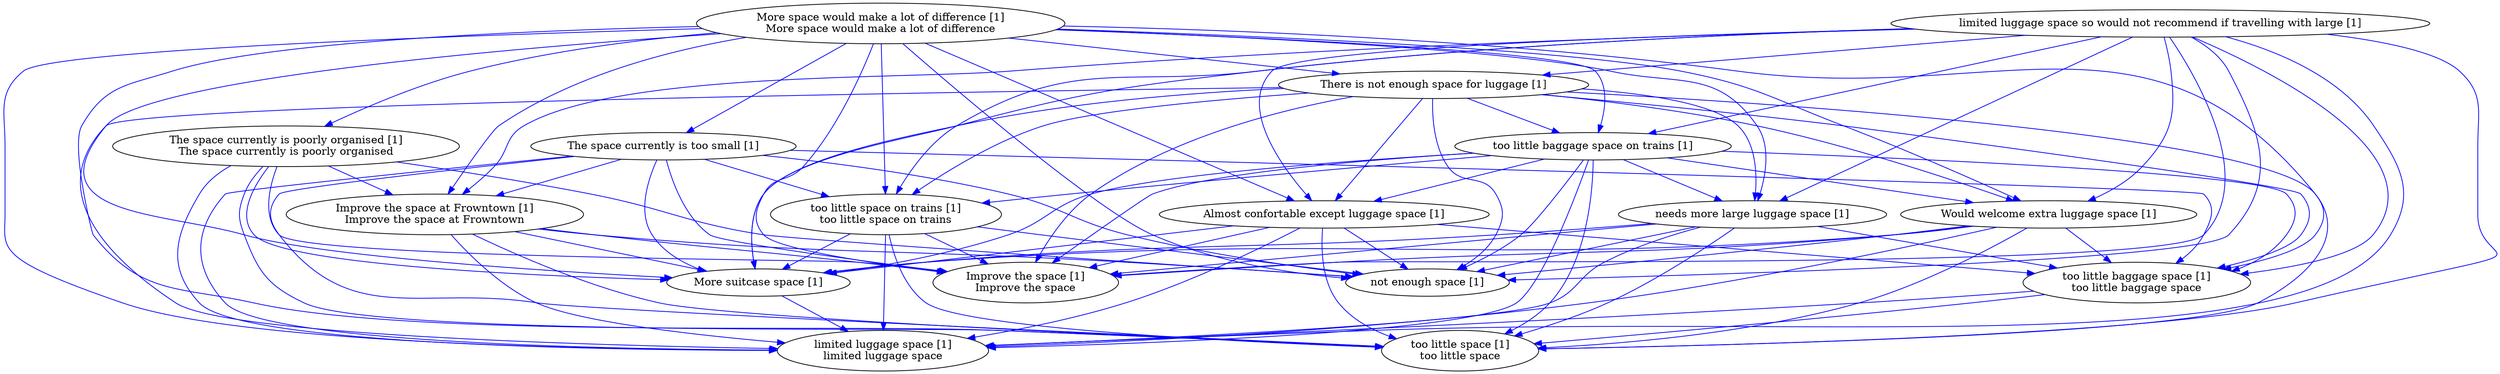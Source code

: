 digraph collapsedGraph {
"Almost confortable except luggage space [1]""Improve the space at Frowntown [1]\nImprove the space at Frowntown""Improve the space [1]\nImprove the space""More space would make a lot of difference [1]\nMore space would make a lot of difference""More suitcase space [1]""The space currently is poorly organised [1]\nThe space currently is poorly organised""The space currently is too small [1]""There is not enough space for luggage [1]""Would welcome extra luggage space [1]""limited luggage space so would not recommend if travelling with large [1]""limited luggage space [1]\nlimited luggage space""needs more large luggage space [1]""not enough space [1]""too little baggage space on trains [1]""too little baggage space [1]\ntoo little baggage space""too little space [1]\ntoo little space""too little space on trains [1]\ntoo little space on trains""Improve the space at Frowntown [1]\nImprove the space at Frowntown" -> "Improve the space [1]\nImprove the space" [color=blue]
"Almost confortable except luggage space [1]" -> "Improve the space [1]\nImprove the space" [color=blue]
"More space would make a lot of difference [1]\nMore space would make a lot of difference" -> "Improve the space [1]\nImprove the space" [color=blue]
"Almost confortable except luggage space [1]" -> "More suitcase space [1]" [color=blue]
"Improve the space at Frowntown [1]\nImprove the space at Frowntown" -> "More suitcase space [1]" [color=blue]
"More space would make a lot of difference [1]\nMore space would make a lot of difference" -> "More suitcase space [1]" [color=blue]
"More space would make a lot of difference [1]\nMore space would make a lot of difference" -> "The space currently is poorly organised [1]\nThe space currently is poorly organised" [color=blue]
"The space currently is poorly organised [1]\nThe space currently is poorly organised" -> "Improve the space at Frowntown [1]\nImprove the space at Frowntown" [color=blue]
"The space currently is poorly organised [1]\nThe space currently is poorly organised" -> "Improve the space [1]\nImprove the space" [color=blue]
"The space currently is poorly organised [1]\nThe space currently is poorly organised" -> "More suitcase space [1]" [color=blue]
"More space would make a lot of difference [1]\nMore space would make a lot of difference" -> "The space currently is too small [1]" [color=blue]
"The space currently is too small [1]" -> "Improve the space at Frowntown [1]\nImprove the space at Frowntown" [color=blue]
"The space currently is too small [1]" -> "Improve the space [1]\nImprove the space" [color=blue]
"The space currently is too small [1]" -> "More suitcase space [1]" [color=blue]
"More space would make a lot of difference [1]\nMore space would make a lot of difference" -> "There is not enough space for luggage [1]" [color=blue]
"There is not enough space for luggage [1]" -> "Improve the space [1]\nImprove the space" [color=blue]
"There is not enough space for luggage [1]" -> "More suitcase space [1]" [color=blue]
"Would welcome extra luggage space [1]" -> "Improve the space [1]\nImprove the space" [color=blue]
"Would welcome extra luggage space [1]" -> "More suitcase space [1]" [color=blue]
"limited luggage space so would not recommend if travelling with large [1]" -> "limited luggage space [1]\nlimited luggage space" [color=blue]
"Almost confortable except luggage space [1]" -> "limited luggage space [1]\nlimited luggage space" [color=blue]
"Improve the space at Frowntown [1]\nImprove the space at Frowntown" -> "limited luggage space [1]\nlimited luggage space" [color=blue]
"More space would make a lot of difference [1]\nMore space would make a lot of difference" -> "limited luggage space [1]\nlimited luggage space" [color=blue]
"More suitcase space [1]" -> "limited luggage space [1]\nlimited luggage space" [color=blue]
"The space currently is poorly organised [1]\nThe space currently is poorly organised" -> "limited luggage space [1]\nlimited luggage space" [color=blue]
"The space currently is too small [1]" -> "limited luggage space [1]\nlimited luggage space" [color=blue]
"There is not enough space for luggage [1]" -> "limited luggage space [1]\nlimited luggage space" [color=blue]
"Would welcome extra luggage space [1]" -> "limited luggage space [1]\nlimited luggage space" [color=blue]
"limited luggage space so would not recommend if travelling with large [1]" -> "Almost confortable except luggage space [1]" [color=blue]
"limited luggage space so would not recommend if travelling with large [1]" -> "Improve the space at Frowntown [1]\nImprove the space at Frowntown" [color=blue]
"limited luggage space so would not recommend if travelling with large [1]" -> "Improve the space [1]\nImprove the space" [color=blue]
"limited luggage space so would not recommend if travelling with large [1]" -> "More suitcase space [1]" [color=blue]
"limited luggage space so would not recommend if travelling with large [1]" -> "There is not enough space for luggage [1]" [color=blue]
"limited luggage space so would not recommend if travelling with large [1]" -> "Would welcome extra luggage space [1]" [color=blue]
"More space would make a lot of difference [1]\nMore space would make a lot of difference" -> "needs more large luggage space [1]" [color=blue]
"limited luggage space so would not recommend if travelling with large [1]" -> "needs more large luggage space [1]" [color=blue]
"needs more large luggage space [1]" -> "Improve the space [1]\nImprove the space" [color=blue]
"needs more large luggage space [1]" -> "More suitcase space [1]" [color=blue]
"needs more large luggage space [1]" -> "limited luggage space [1]\nlimited luggage space" [color=blue]
"Almost confortable except luggage space [1]" -> "not enough space [1]" [color=blue]
"Improve the space at Frowntown [1]\nImprove the space at Frowntown" -> "not enough space [1]" [color=blue]
"More space would make a lot of difference [1]\nMore space would make a lot of difference" -> "not enough space [1]" [color=blue]
"The space currently is poorly organised [1]\nThe space currently is poorly organised" -> "not enough space [1]" [color=blue]
"The space currently is too small [1]" -> "not enough space [1]" [color=blue]
"There is not enough space for luggage [1]" -> "not enough space [1]" [color=blue]
"Would welcome extra luggage space [1]" -> "not enough space [1]" [color=blue]
"limited luggage space so would not recommend if travelling with large [1]" -> "not enough space [1]" [color=blue]
"needs more large luggage space [1]" -> "not enough space [1]" [color=blue]
"too little baggage space on trains [1]" -> "too little baggage space [1]\ntoo little baggage space" [color=blue]
"too little baggage space [1]\ntoo little baggage space" -> "too little space [1]\ntoo little space" [color=blue]
"too little baggage space on trains [1]" -> "too little space on trains [1]\ntoo little space on trains" [color=blue]
"too little space on trains [1]\ntoo little space on trains" -> "too little space [1]\ntoo little space" [color=blue]
"too little baggage space on trains [1]" -> "too little space [1]\ntoo little space" [color=blue]
"Almost confortable except luggage space [1]" -> "too little baggage space [1]\ntoo little baggage space" [color=blue]
"Almost confortable except luggage space [1]" -> "too little space [1]\ntoo little space" [color=blue]
"Improve the space at Frowntown [1]\nImprove the space at Frowntown" -> "too little space [1]\ntoo little space" [color=blue]
"More space would make a lot of difference [1]\nMore space would make a lot of difference" -> "too little baggage space [1]\ntoo little baggage space" [color=blue]
"More space would make a lot of difference [1]\nMore space would make a lot of difference" -> "too little space [1]\ntoo little space" [color=blue]
"The space currently is poorly organised [1]\nThe space currently is poorly organised" -> "too little space [1]\ntoo little space" [color=blue]
"The space currently is too small [1]" -> "too little baggage space [1]\ntoo little baggage space" [color=blue]
"The space currently is too small [1]" -> "too little space [1]\ntoo little space" [color=blue]
"The space currently is too small [1]" -> "too little space on trains [1]\ntoo little space on trains" [color=blue]
"There is not enough space for luggage [1]" -> "too little baggage space on trains [1]" [color=blue]
"There is not enough space for luggage [1]" -> "too little baggage space [1]\ntoo little baggage space" [color=blue]
"There is not enough space for luggage [1]" -> "too little space [1]\ntoo little space" [color=blue]
"Would welcome extra luggage space [1]" -> "too little baggage space [1]\ntoo little baggage space" [color=blue]
"Would welcome extra luggage space [1]" -> "too little space [1]\ntoo little space" [color=blue]
"limited luggage space so would not recommend if travelling with large [1]" -> "too little baggage space on trains [1]" [color=blue]
"limited luggage space so would not recommend if travelling with large [1]" -> "too little baggage space [1]\ntoo little baggage space" [color=blue]
"limited luggage space so would not recommend if travelling with large [1]" -> "too little space [1]\ntoo little space" [color=blue]
"limited luggage space so would not recommend if travelling with large [1]" -> "too little space on trains [1]\ntoo little space on trains" [color=blue]
"needs more large luggage space [1]" -> "too little baggage space [1]\ntoo little baggage space" [color=blue]
"needs more large luggage space [1]" -> "too little space [1]\ntoo little space" [color=blue]
"too little baggage space on trains [1]" -> "Almost confortable except luggage space [1]" [color=blue]
"too little baggage space on trains [1]" -> "Improve the space [1]\nImprove the space" [color=blue]
"too little baggage space on trains [1]" -> "More suitcase space [1]" [color=blue]
"too little baggage space on trains [1]" -> "Would welcome extra luggage space [1]" [color=blue]
"too little baggage space on trains [1]" -> "limited luggage space [1]\nlimited luggage space" [color=blue]
"too little baggage space on trains [1]" -> "needs more large luggage space [1]" [color=blue]
"too little baggage space on trains [1]" -> "not enough space [1]" [color=blue]
"too little baggage space [1]\ntoo little baggage space" -> "limited luggage space [1]\nlimited luggage space" [color=blue]
"too little space on trains [1]\ntoo little space on trains" -> "Improve the space [1]\nImprove the space" [color=blue]
"too little space on trains [1]\ntoo little space on trains" -> "More suitcase space [1]" [color=blue]
"too little space on trains [1]\ntoo little space on trains" -> "limited luggage space [1]\nlimited luggage space" [color=blue]
"too little space on trains [1]\ntoo little space on trains" -> "not enough space [1]" [color=blue]
"More space would make a lot of difference [1]\nMore space would make a lot of difference" -> "too little baggage space on trains [1]" [color=blue]
"More space would make a lot of difference [1]\nMore space would make a lot of difference" -> "too little space on trains [1]\ntoo little space on trains" [color=blue]
"More space would make a lot of difference [1]\nMore space would make a lot of difference" -> "Improve the space at Frowntown [1]\nImprove the space at Frowntown" [color=blue]
"There is not enough space for luggage [1]" -> "needs more large luggage space [1]" [color=blue]
"There is not enough space for luggage [1]" -> "Would welcome extra luggage space [1]" [color=blue]
"There is not enough space for luggage [1]" -> "Almost confortable except luggage space [1]" [color=blue]
"There is not enough space for luggage [1]" -> "too little space on trains [1]\ntoo little space on trains" [color=blue]
"More space would make a lot of difference [1]\nMore space would make a lot of difference" -> "Would welcome extra luggage space [1]" [color=blue]
"More space would make a lot of difference [1]\nMore space would make a lot of difference" -> "Almost confortable except luggage space [1]" [color=blue]
}
